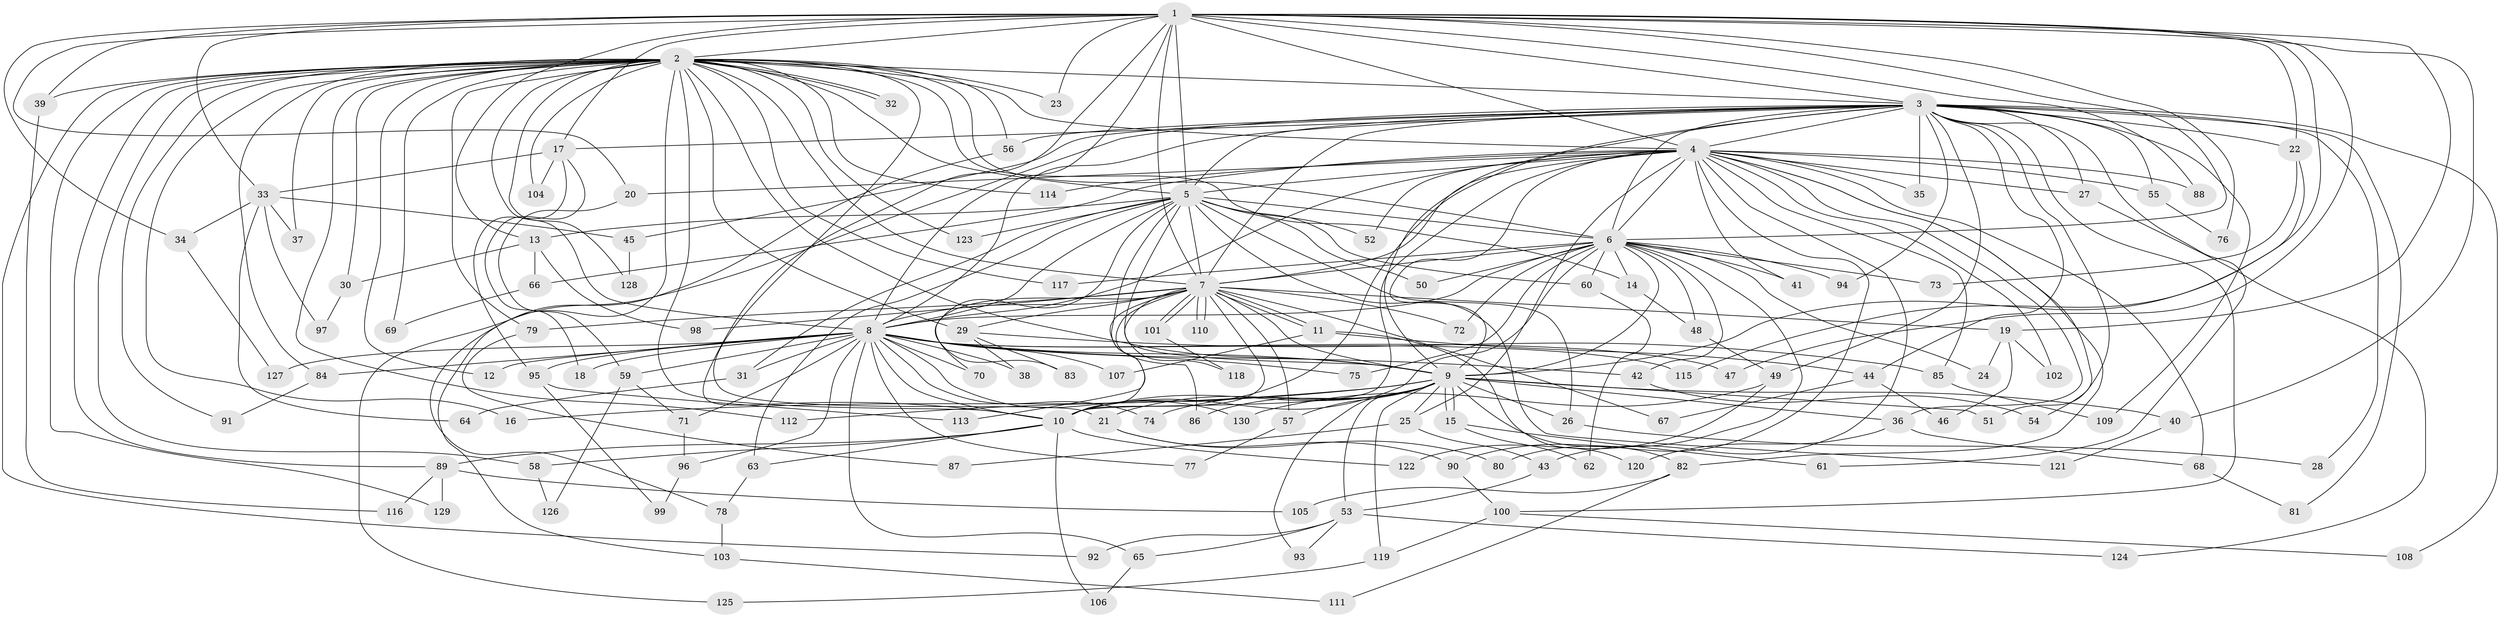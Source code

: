// coarse degree distribution, {23: 0.019230769230769232, 34: 0.019230769230769232, 29: 0.019230769230769232, 20: 0.019230769230769232, 8: 0.019230769230769232, 3: 0.28846153846153844, 2: 0.4230769230769231, 4: 0.09615384615384616, 5: 0.038461538461538464, 1: 0.057692307692307696}
// Generated by graph-tools (version 1.1) at 2025/17/03/04/25 18:17:23]
// undirected, 130 vertices, 285 edges
graph export_dot {
graph [start="1"]
  node [color=gray90,style=filled];
  1;
  2;
  3;
  4;
  5;
  6;
  7;
  8;
  9;
  10;
  11;
  12;
  13;
  14;
  15;
  16;
  17;
  18;
  19;
  20;
  21;
  22;
  23;
  24;
  25;
  26;
  27;
  28;
  29;
  30;
  31;
  32;
  33;
  34;
  35;
  36;
  37;
  38;
  39;
  40;
  41;
  42;
  43;
  44;
  45;
  46;
  47;
  48;
  49;
  50;
  51;
  52;
  53;
  54;
  55;
  56;
  57;
  58;
  59;
  60;
  61;
  62;
  63;
  64;
  65;
  66;
  67;
  68;
  69;
  70;
  71;
  72;
  73;
  74;
  75;
  76;
  77;
  78;
  79;
  80;
  81;
  82;
  83;
  84;
  85;
  86;
  87;
  88;
  89;
  90;
  91;
  92;
  93;
  94;
  95;
  96;
  97;
  98;
  99;
  100;
  101;
  102;
  103;
  104;
  105;
  106;
  107;
  108;
  109;
  110;
  111;
  112;
  113;
  114;
  115;
  116;
  117;
  118;
  119;
  120;
  121;
  122;
  123;
  124;
  125;
  126;
  127;
  128;
  129;
  130;
  1 -- 2;
  1 -- 3;
  1 -- 4;
  1 -- 5;
  1 -- 6;
  1 -- 7;
  1 -- 8;
  1 -- 9;
  1 -- 10;
  1 -- 13;
  1 -- 17;
  1 -- 19;
  1 -- 20;
  1 -- 22;
  1 -- 23;
  1 -- 33;
  1 -- 34;
  1 -- 39;
  1 -- 40;
  1 -- 47;
  1 -- 76;
  1 -- 88;
  2 -- 3;
  2 -- 4;
  2 -- 5;
  2 -- 6;
  2 -- 7;
  2 -- 8;
  2 -- 9;
  2 -- 10;
  2 -- 12;
  2 -- 14;
  2 -- 16;
  2 -- 21;
  2 -- 23;
  2 -- 29;
  2 -- 30;
  2 -- 32;
  2 -- 32;
  2 -- 37;
  2 -- 39;
  2 -- 56;
  2 -- 58;
  2 -- 69;
  2 -- 78;
  2 -- 79;
  2 -- 84;
  2 -- 89;
  2 -- 91;
  2 -- 92;
  2 -- 104;
  2 -- 112;
  2 -- 114;
  2 -- 117;
  2 -- 123;
  2 -- 128;
  2 -- 129;
  3 -- 4;
  3 -- 5;
  3 -- 6;
  3 -- 7;
  3 -- 8;
  3 -- 9;
  3 -- 10;
  3 -- 17;
  3 -- 22;
  3 -- 27;
  3 -- 28;
  3 -- 35;
  3 -- 44;
  3 -- 45;
  3 -- 49;
  3 -- 51;
  3 -- 55;
  3 -- 56;
  3 -- 61;
  3 -- 81;
  3 -- 94;
  3 -- 100;
  3 -- 108;
  3 -- 109;
  3 -- 125;
  4 -- 5;
  4 -- 6;
  4 -- 7;
  4 -- 8;
  4 -- 9;
  4 -- 10;
  4 -- 20;
  4 -- 25;
  4 -- 27;
  4 -- 35;
  4 -- 36;
  4 -- 41;
  4 -- 43;
  4 -- 52;
  4 -- 54;
  4 -- 55;
  4 -- 66;
  4 -- 68;
  4 -- 80;
  4 -- 82;
  4 -- 85;
  4 -- 88;
  4 -- 102;
  4 -- 114;
  5 -- 6;
  5 -- 7;
  5 -- 8;
  5 -- 9;
  5 -- 10;
  5 -- 13;
  5 -- 26;
  5 -- 31;
  5 -- 50;
  5 -- 52;
  5 -- 60;
  5 -- 63;
  5 -- 83;
  5 -- 121;
  5 -- 123;
  6 -- 7;
  6 -- 8;
  6 -- 9;
  6 -- 10;
  6 -- 14;
  6 -- 24;
  6 -- 41;
  6 -- 42;
  6 -- 48;
  6 -- 50;
  6 -- 60;
  6 -- 72;
  6 -- 73;
  6 -- 75;
  6 -- 90;
  6 -- 94;
  6 -- 117;
  7 -- 8;
  7 -- 9;
  7 -- 10;
  7 -- 11;
  7 -- 11;
  7 -- 19;
  7 -- 29;
  7 -- 57;
  7 -- 67;
  7 -- 70;
  7 -- 72;
  7 -- 79;
  7 -- 86;
  7 -- 98;
  7 -- 101;
  7 -- 101;
  7 -- 110;
  7 -- 110;
  7 -- 113;
  7 -- 118;
  8 -- 9;
  8 -- 10;
  8 -- 12;
  8 -- 18;
  8 -- 31;
  8 -- 38;
  8 -- 42;
  8 -- 47;
  8 -- 59;
  8 -- 65;
  8 -- 70;
  8 -- 71;
  8 -- 74;
  8 -- 75;
  8 -- 77;
  8 -- 84;
  8 -- 95;
  8 -- 96;
  8 -- 107;
  8 -- 115;
  8 -- 127;
  8 -- 130;
  9 -- 10;
  9 -- 15;
  9 -- 15;
  9 -- 16;
  9 -- 21;
  9 -- 25;
  9 -- 26;
  9 -- 36;
  9 -- 40;
  9 -- 51;
  9 -- 53;
  9 -- 57;
  9 -- 74;
  9 -- 82;
  9 -- 86;
  9 -- 93;
  9 -- 112;
  9 -- 119;
  10 -- 58;
  10 -- 63;
  10 -- 89;
  10 -- 106;
  10 -- 122;
  11 -- 44;
  11 -- 107;
  11 -- 120;
  13 -- 30;
  13 -- 66;
  13 -- 98;
  14 -- 48;
  15 -- 61;
  15 -- 62;
  17 -- 18;
  17 -- 33;
  17 -- 95;
  17 -- 104;
  19 -- 24;
  19 -- 46;
  19 -- 102;
  20 -- 59;
  21 -- 80;
  21 -- 90;
  22 -- 73;
  22 -- 115;
  25 -- 43;
  25 -- 87;
  26 -- 28;
  27 -- 124;
  29 -- 38;
  29 -- 83;
  29 -- 85;
  30 -- 97;
  31 -- 64;
  33 -- 34;
  33 -- 37;
  33 -- 45;
  33 -- 64;
  33 -- 97;
  34 -- 127;
  36 -- 68;
  36 -- 120;
  39 -- 116;
  40 -- 121;
  42 -- 54;
  43 -- 53;
  44 -- 46;
  44 -- 67;
  45 -- 128;
  48 -- 49;
  49 -- 122;
  49 -- 130;
  53 -- 65;
  53 -- 92;
  53 -- 93;
  53 -- 124;
  55 -- 76;
  56 -- 103;
  57 -- 77;
  58 -- 126;
  59 -- 71;
  59 -- 126;
  60 -- 62;
  63 -- 78;
  65 -- 106;
  66 -- 69;
  68 -- 81;
  71 -- 96;
  78 -- 103;
  79 -- 87;
  82 -- 105;
  82 -- 111;
  84 -- 91;
  85 -- 109;
  89 -- 105;
  89 -- 116;
  89 -- 129;
  90 -- 100;
  95 -- 99;
  95 -- 113;
  96 -- 99;
  100 -- 108;
  100 -- 119;
  101 -- 118;
  103 -- 111;
  119 -- 125;
}
